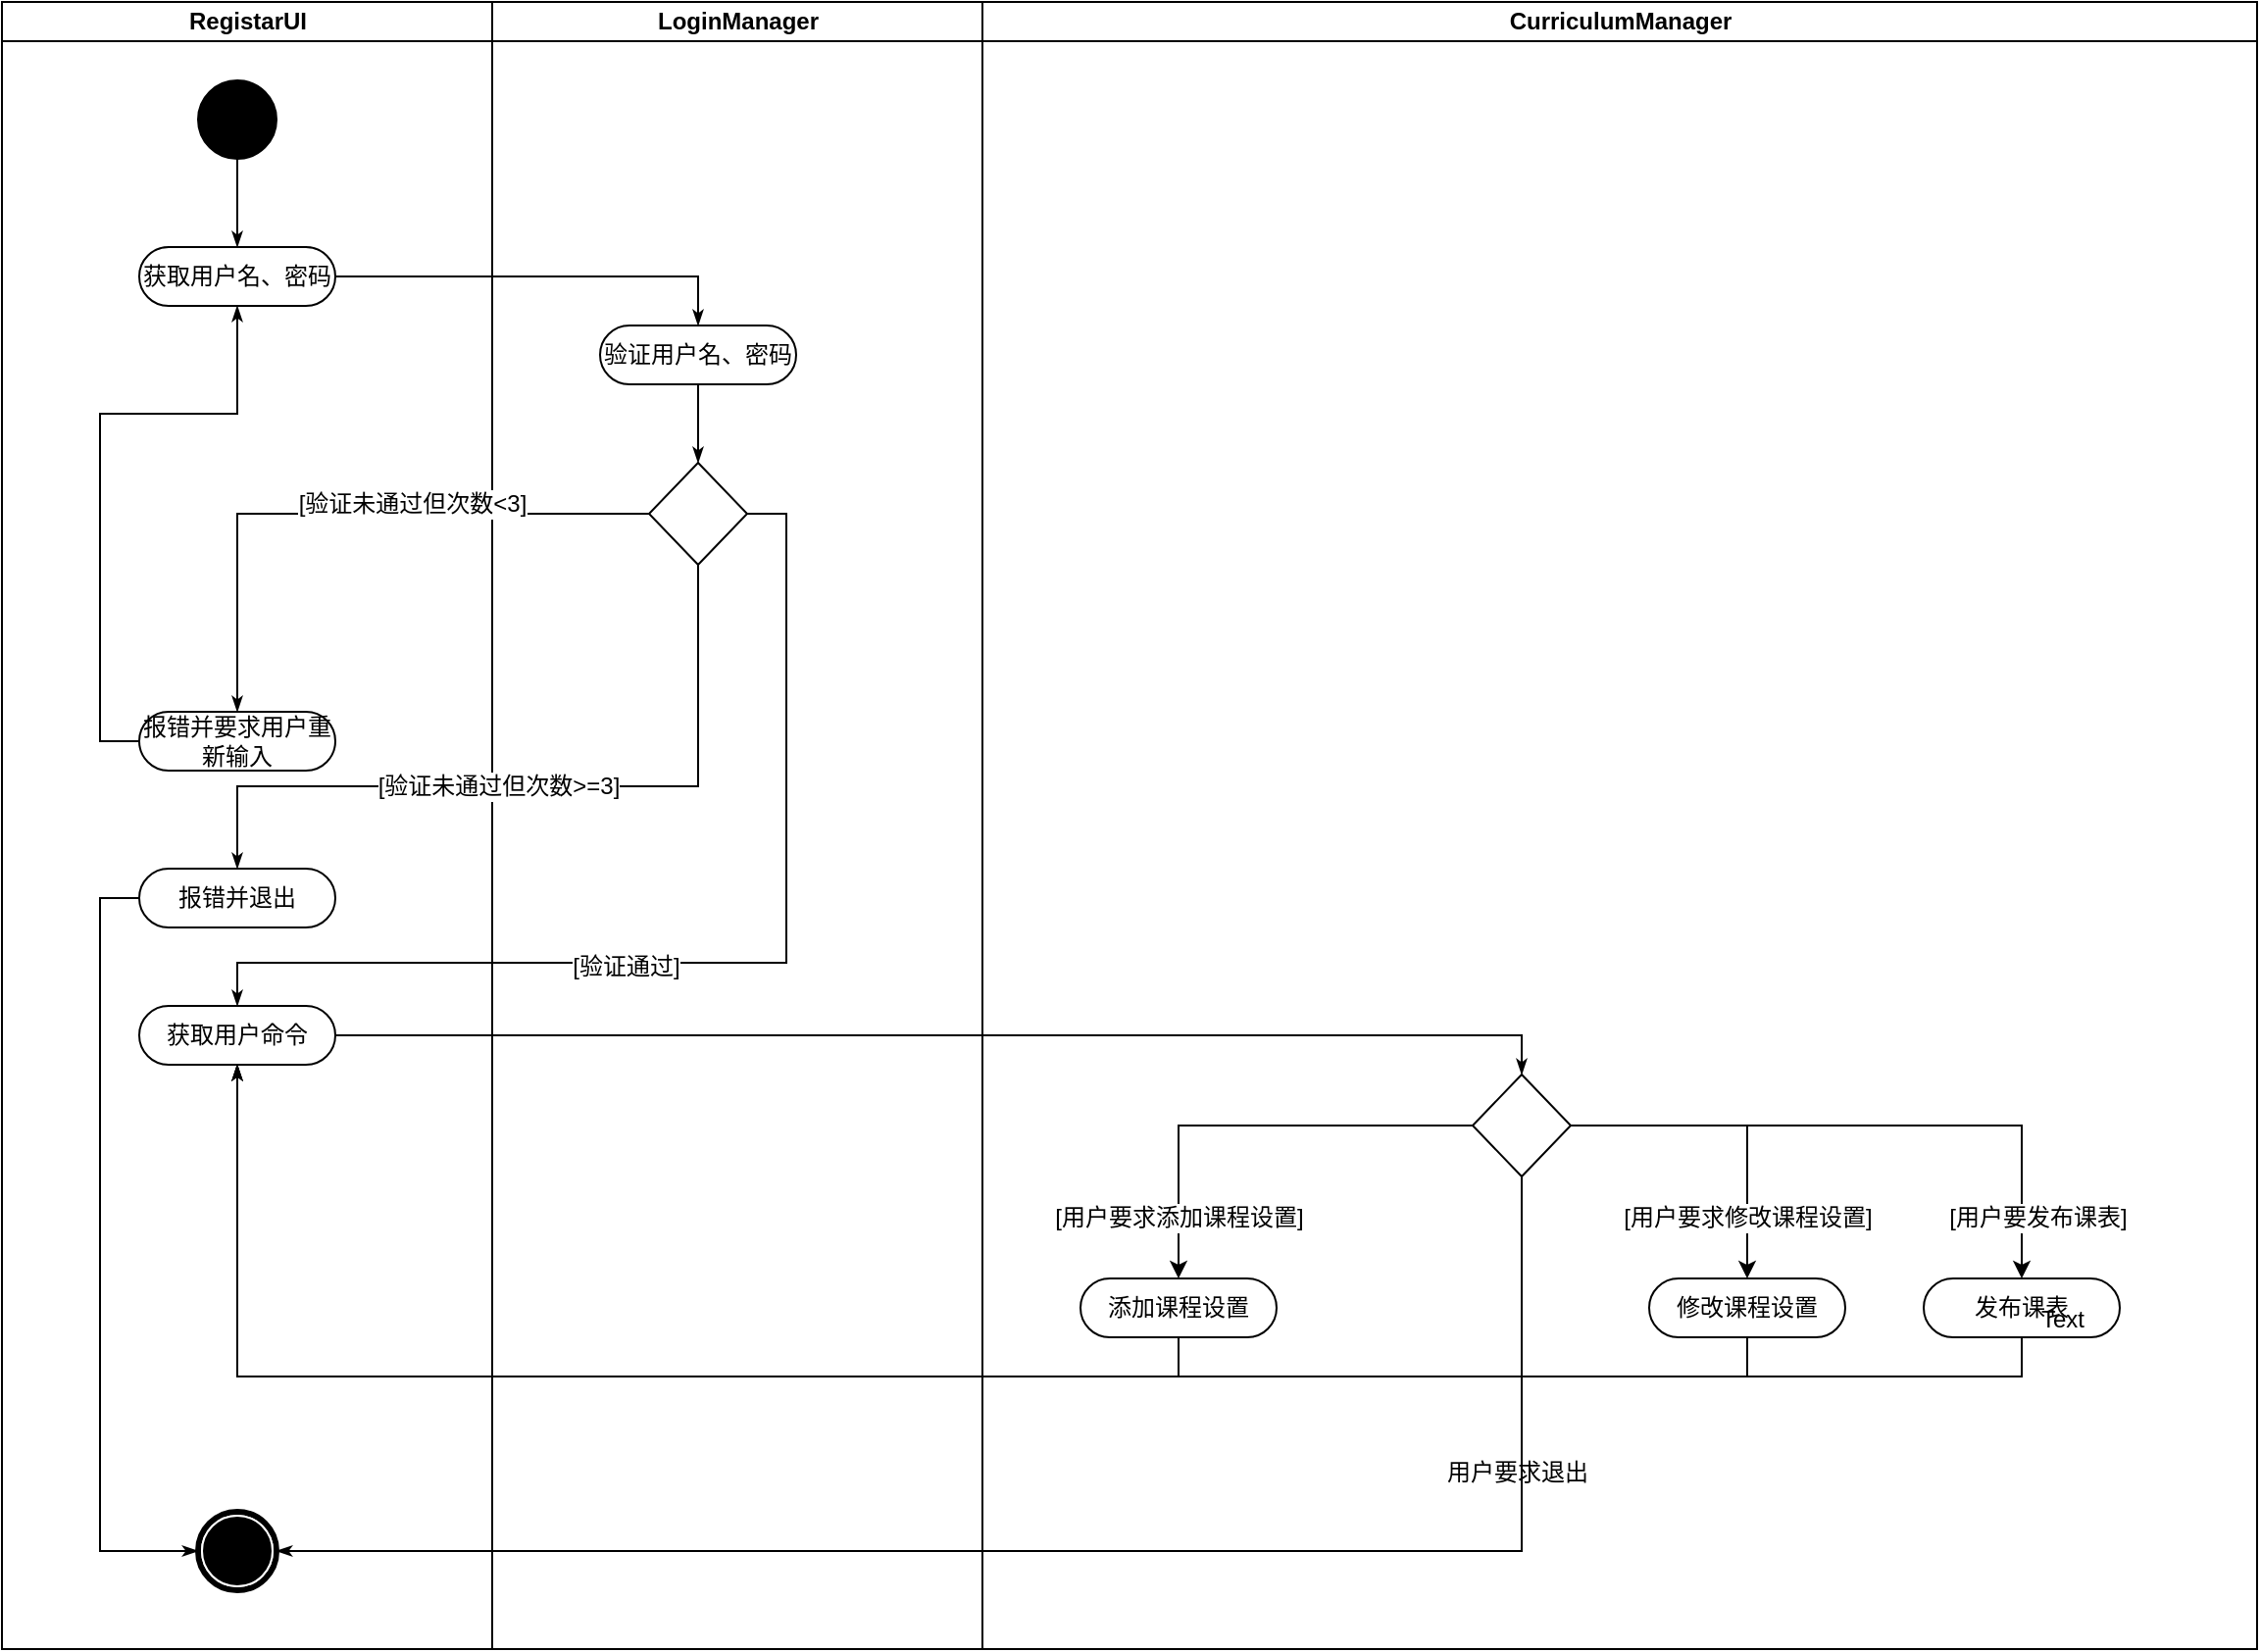 <mxfile version="11.0.1" type="device"><diagram name="Page-1" id="0783ab3e-0a74-02c8-0abd-f7b4e66b4bec"><mxGraphModel dx="1783" dy="983" grid="1" gridSize="10" guides="1" tooltips="1" connect="1" arrows="1" fold="1" page="1" pageScale="1" pageWidth="850" pageHeight="1100" background="#ffffff" math="0" shadow="0"><root><mxCell id="0"/><mxCell id="1" parent="0"/><mxCell id="M2b8BcaEe9uLKDVi1npe-7" value="CurriculumManager" style="swimlane;html=1;startSize=20;" vertex="1" parent="1"><mxGeometry x="540" y="40" width="650" height="840" as="geometry"/></mxCell><mxCell id="M2b8BcaEe9uLKDVi1npe-9" value="添加课程设置" style="rounded=1;whiteSpace=wrap;html=1;shadow=0;comic=0;labelBackgroundColor=none;strokeColor=#000000;strokeWidth=1;fillColor=#ffffff;fontFamily=Verdana;fontSize=12;fontColor=#000000;align=center;arcSize=50;" vertex="1" parent="M2b8BcaEe9uLKDVi1npe-7"><mxGeometry x="50" y="651" width="100" height="30" as="geometry"/></mxCell><mxCell id="M2b8BcaEe9uLKDVi1npe-20" value="修改课程设置" style="rounded=1;whiteSpace=wrap;html=1;shadow=0;comic=0;labelBackgroundColor=none;strokeColor=#000000;strokeWidth=1;fillColor=#ffffff;fontFamily=Verdana;fontSize=12;fontColor=#000000;align=center;arcSize=50;" vertex="1" parent="M2b8BcaEe9uLKDVi1npe-7"><mxGeometry x="340" y="651" width="100" height="30" as="geometry"/></mxCell><mxCell id="M2b8BcaEe9uLKDVi1npe-21" value="发布课表" style="rounded=1;whiteSpace=wrap;html=1;shadow=0;comic=0;labelBackgroundColor=none;strokeColor=#000000;strokeWidth=1;fillColor=#ffffff;fontFamily=Verdana;fontSize=12;fontColor=#000000;align=center;arcSize=50;" vertex="1" parent="M2b8BcaEe9uLKDVi1npe-7"><mxGeometry x="480" y="651" width="100" height="30" as="geometry"/></mxCell><mxCell id="M2b8BcaEe9uLKDVi1npe-34" value="" style="edgeStyle=orthogonalEdgeStyle;rounded=0;orthogonalLoop=1;jettySize=auto;html=1;exitX=1;exitY=0.5;exitDx=0;exitDy=0;" edge="1" parent="M2b8BcaEe9uLKDVi1npe-7" source="M2b8BcaEe9uLKDVi1npe-22" target="M2b8BcaEe9uLKDVi1npe-20"><mxGeometry relative="1" as="geometry"/></mxCell><mxCell id="M2b8BcaEe9uLKDVi1npe-37" value="[用户要求修改课程设置]" style="text;html=1;resizable=0;points=[];align=center;verticalAlign=middle;labelBackgroundColor=#ffffff;" vertex="1" connectable="0" parent="M2b8BcaEe9uLKDVi1npe-34"><mxGeometry x="-0.29" y="-1" relative="1" as="geometry"><mxPoint x="30" y="46" as="offset"/></mxGeometry></mxCell><mxCell id="M2b8BcaEe9uLKDVi1npe-22" value="" style="rhombus;whiteSpace=wrap;html=1;" vertex="1" parent="M2b8BcaEe9uLKDVi1npe-7"><mxGeometry x="250" y="547" width="50" height="52" as="geometry"/></mxCell><mxCell id="M2b8BcaEe9uLKDVi1npe-35" value="" style="edgeStyle=orthogonalEdgeStyle;rounded=0;orthogonalLoop=1;jettySize=auto;html=1;exitX=0;exitY=0.5;exitDx=0;exitDy=0;entryX=0.5;entryY=0;entryDx=0;entryDy=0;" edge="1" parent="M2b8BcaEe9uLKDVi1npe-7" source="M2b8BcaEe9uLKDVi1npe-22" target="M2b8BcaEe9uLKDVi1npe-9"><mxGeometry relative="1" as="geometry"><mxPoint x="285" y="609" as="sourcePoint"/><mxPoint x="285" y="661" as="targetPoint"/></mxGeometry></mxCell><mxCell id="M2b8BcaEe9uLKDVi1npe-39" value="[用户要求添加课程设置]" style="text;html=1;resizable=0;points=[];align=center;verticalAlign=middle;labelBackgroundColor=#ffffff;" vertex="1" connectable="0" parent="M2b8BcaEe9uLKDVi1npe-35"><mxGeometry x="0.298" y="22" relative="1" as="geometry"><mxPoint x="-2" y="25" as="offset"/></mxGeometry></mxCell><mxCell id="M2b8BcaEe9uLKDVi1npe-36" value="" style="edgeStyle=orthogonalEdgeStyle;rounded=0;orthogonalLoop=1;jettySize=auto;html=1;exitX=1;exitY=0.5;exitDx=0;exitDy=0;entryX=0.5;entryY=0;entryDx=0;entryDy=0;" edge="1" parent="M2b8BcaEe9uLKDVi1npe-7" source="M2b8BcaEe9uLKDVi1npe-22" target="M2b8BcaEe9uLKDVi1npe-21"><mxGeometry relative="1" as="geometry"><mxPoint x="295" y="619" as="sourcePoint"/><mxPoint x="295" y="671" as="targetPoint"/></mxGeometry></mxCell><mxCell id="M2b8BcaEe9uLKDVi1npe-38" value="[用户要发布课表]" style="text;html=1;resizable=0;points=[];align=center;verticalAlign=middle;labelBackgroundColor=#ffffff;" vertex="1" connectable="0" parent="M2b8BcaEe9uLKDVi1npe-36"><mxGeometry x="0.25" y="-20" relative="1" as="geometry"><mxPoint x="45" y="27" as="offset"/></mxGeometry></mxCell><mxCell id="M2b8BcaEe9uLKDVi1npe-50" value="用户要求退出" style="text;html=1;resizable=0;points=[];autosize=1;align=left;verticalAlign=top;spacingTop=-4;" vertex="1" parent="M2b8BcaEe9uLKDVi1npe-7"><mxGeometry x="235" y="740" width="90" height="20" as="geometry"/></mxCell><mxCell id="M2b8BcaEe9uLKDVi1npe-10" value="LoginManager" style="swimlane;html=1;startSize=20;" vertex="1" parent="1"><mxGeometry x="290" y="40" width="250" height="840" as="geometry"/></mxCell><mxCell id="M2b8BcaEe9uLKDVi1npe-11" value="验证用户名、密码" style="rounded=1;whiteSpace=wrap;html=1;shadow=0;comic=0;labelBackgroundColor=none;strokeColor=#000000;strokeWidth=1;fillColor=#ffffff;fontFamily=Verdana;fontSize=12;fontColor=#000000;align=center;arcSize=50;" vertex="1" parent="M2b8BcaEe9uLKDVi1npe-10"><mxGeometry x="55" y="165" width="100" height="30" as="geometry"/></mxCell><mxCell id="M2b8BcaEe9uLKDVi1npe-12" value="" style="rhombus;whiteSpace=wrap;html=1;" vertex="1" parent="M2b8BcaEe9uLKDVi1npe-10"><mxGeometry x="80" y="235" width="50" height="52" as="geometry"/></mxCell><mxCell id="M2b8BcaEe9uLKDVi1npe-24" style="edgeStyle=orthogonalEdgeStyle;rounded=0;html=1;labelBackgroundColor=none;startArrow=none;startFill=0;startSize=5;endArrow=classicThin;endFill=1;endSize=5;jettySize=auto;orthogonalLoop=1;strokeColor=#000000;strokeWidth=1;fontFamily=Verdana;fontSize=12;fontColor=#000000;exitX=0.5;exitY=1;exitDx=0;exitDy=0;entryX=0.5;entryY=0;entryDx=0;entryDy=0;" edge="1" parent="M2b8BcaEe9uLKDVi1npe-10" source="M2b8BcaEe9uLKDVi1npe-11" target="M2b8BcaEe9uLKDVi1npe-12"><mxGeometry relative="1" as="geometry"><mxPoint x="-110" y="100" as="sourcePoint"/><mxPoint x="-110" y="145" as="targetPoint"/></mxGeometry></mxCell><mxCell id="M2b8BcaEe9uLKDVi1npe-13" value="RegistarUI" style="swimlane;html=1;startSize=20;" vertex="1" parent="1"><mxGeometry x="40" y="40" width="250" height="840" as="geometry"/></mxCell><mxCell id="M2b8BcaEe9uLKDVi1npe-14" value="" style="ellipse;whiteSpace=wrap;html=1;rounded=0;shadow=0;comic=0;labelBackgroundColor=none;strokeColor=#000000;strokeWidth=1;fillColor=#000000;fontFamily=Verdana;fontSize=12;fontColor=#000000;align=center;" vertex="1" parent="M2b8BcaEe9uLKDVi1npe-13"><mxGeometry x="100" y="40" width="40" height="40" as="geometry"/></mxCell><mxCell id="M2b8BcaEe9uLKDVi1npe-15" value="获取用户名、密码" style="rounded=1;whiteSpace=wrap;html=1;shadow=0;comic=0;labelBackgroundColor=none;strokeColor=#000000;strokeWidth=1;fillColor=#ffffff;fontFamily=Verdana;fontSize=12;fontColor=#000000;align=center;arcSize=50;" vertex="1" parent="M2b8BcaEe9uLKDVi1npe-13"><mxGeometry x="70" y="125" width="100" height="30" as="geometry"/></mxCell><mxCell id="M2b8BcaEe9uLKDVi1npe-16" style="edgeStyle=orthogonalEdgeStyle;rounded=0;html=1;labelBackgroundColor=none;startArrow=none;startFill=0;startSize=5;endArrow=classicThin;endFill=1;endSize=5;jettySize=auto;orthogonalLoop=1;strokeColor=#000000;strokeWidth=1;fontFamily=Verdana;fontSize=12;fontColor=#000000;" edge="1" parent="M2b8BcaEe9uLKDVi1npe-13" source="M2b8BcaEe9uLKDVi1npe-14" target="M2b8BcaEe9uLKDVi1npe-15"><mxGeometry relative="1" as="geometry"/></mxCell><mxCell id="M2b8BcaEe9uLKDVi1npe-17" value="报错并要求用户重新输入" style="rounded=1;whiteSpace=wrap;html=1;shadow=0;comic=0;labelBackgroundColor=none;strokeColor=#000000;strokeWidth=1;fillColor=#ffffff;fontFamily=Verdana;fontSize=12;fontColor=#000000;align=center;arcSize=50;" vertex="1" parent="M2b8BcaEe9uLKDVi1npe-13"><mxGeometry x="70" y="362" width="100" height="30" as="geometry"/></mxCell><mxCell id="M2b8BcaEe9uLKDVi1npe-18" value="报错并退出" style="rounded=1;whiteSpace=wrap;html=1;shadow=0;comic=0;labelBackgroundColor=none;strokeColor=#000000;strokeWidth=1;fillColor=#ffffff;fontFamily=Verdana;fontSize=12;fontColor=#000000;align=center;arcSize=50;" vertex="1" parent="M2b8BcaEe9uLKDVi1npe-13"><mxGeometry x="70" y="442" width="100" height="30" as="geometry"/></mxCell><mxCell id="M2b8BcaEe9uLKDVi1npe-19" value="获取用户命令" style="rounded=1;whiteSpace=wrap;html=1;shadow=0;comic=0;labelBackgroundColor=none;strokeColor=#000000;strokeWidth=1;fillColor=#ffffff;fontFamily=Verdana;fontSize=12;fontColor=#000000;align=center;arcSize=50;" vertex="1" parent="M2b8BcaEe9uLKDVi1npe-13"><mxGeometry x="70" y="512" width="100" height="30" as="geometry"/></mxCell><mxCell id="M2b8BcaEe9uLKDVi1npe-8" value="" style="shape=mxgraph.bpmn.shape;html=1;verticalLabelPosition=bottom;labelBackgroundColor=#ffffff;verticalAlign=top;perimeter=ellipsePerimeter;outline=end;symbol=terminate;rounded=0;shadow=0;comic=0;strokeColor=#000000;strokeWidth=1;fillColor=#ffffff;fontFamily=Verdana;fontSize=12;fontColor=#000000;align=center;" vertex="1" parent="M2b8BcaEe9uLKDVi1npe-13"><mxGeometry x="100" y="770" width="40" height="40" as="geometry"/></mxCell><mxCell id="M2b8BcaEe9uLKDVi1npe-40" style="edgeStyle=orthogonalEdgeStyle;rounded=0;html=1;labelBackgroundColor=none;startArrow=none;startFill=0;startSize=5;endArrow=classicThin;endFill=1;endSize=5;jettySize=auto;orthogonalLoop=1;strokeColor=#000000;strokeWidth=1;fontFamily=Verdana;fontSize=12;fontColor=#000000;entryX=0.5;entryY=1;entryDx=0;entryDy=0;exitX=0;exitY=0.5;exitDx=0;exitDy=0;" edge="1" parent="M2b8BcaEe9uLKDVi1npe-13" source="M2b8BcaEe9uLKDVi1npe-17" target="M2b8BcaEe9uLKDVi1npe-15"><mxGeometry relative="1" as="geometry"><mxPoint x="180" y="150" as="sourcePoint"/><mxPoint x="365" y="175" as="targetPoint"/><Array as="points"><mxPoint x="50" y="377"/><mxPoint x="50" y="210"/><mxPoint x="120" y="210"/></Array></mxGeometry></mxCell><mxCell id="M2b8BcaEe9uLKDVi1npe-41" style="edgeStyle=orthogonalEdgeStyle;rounded=0;html=1;labelBackgroundColor=none;startArrow=none;startFill=0;startSize=5;endArrow=classicThin;endFill=1;endSize=5;jettySize=auto;orthogonalLoop=1;strokeColor=#000000;strokeWidth=1;fontFamily=Verdana;fontSize=12;fontColor=#000000;entryX=0;entryY=0.5;entryDx=0;entryDy=0;exitX=0;exitY=0.5;exitDx=0;exitDy=0;" edge="1" parent="M2b8BcaEe9uLKDVi1npe-13" source="M2b8BcaEe9uLKDVi1npe-18" target="M2b8BcaEe9uLKDVi1npe-8"><mxGeometry relative="1" as="geometry"><mxPoint x="190" y="160" as="sourcePoint"/><mxPoint x="375" y="185" as="targetPoint"/></mxGeometry></mxCell><mxCell id="M2b8BcaEe9uLKDVi1npe-23" style="edgeStyle=orthogonalEdgeStyle;rounded=0;html=1;labelBackgroundColor=none;startArrow=none;startFill=0;startSize=5;endArrow=classicThin;endFill=1;endSize=5;jettySize=auto;orthogonalLoop=1;strokeColor=#000000;strokeWidth=1;fontFamily=Verdana;fontSize=12;fontColor=#000000;entryX=0.5;entryY=0;entryDx=0;entryDy=0;exitX=1;exitY=0.5;exitDx=0;exitDy=0;" edge="1" parent="1" source="M2b8BcaEe9uLKDVi1npe-15" target="M2b8BcaEe9uLKDVi1npe-11"><mxGeometry relative="1" as="geometry"><mxPoint x="170" y="130" as="sourcePoint"/><mxPoint x="170" y="175" as="targetPoint"/></mxGeometry></mxCell><mxCell id="M2b8BcaEe9uLKDVi1npe-25" style="edgeStyle=orthogonalEdgeStyle;rounded=0;html=1;labelBackgroundColor=none;startArrow=none;startFill=0;startSize=5;endArrow=classicThin;endFill=1;endSize=5;jettySize=auto;orthogonalLoop=1;strokeColor=#000000;strokeWidth=1;fontFamily=Verdana;fontSize=12;fontColor=#000000;exitX=0.5;exitY=1;exitDx=0;exitDy=0;entryX=0.5;entryY=0;entryDx=0;entryDy=0;" edge="1" parent="1" source="M2b8BcaEe9uLKDVi1npe-12" target="M2b8BcaEe9uLKDVi1npe-18"><mxGeometry relative="1" as="geometry"><mxPoint x="450" y="310" as="sourcePoint"/><mxPoint x="420" y="470" as="targetPoint"/><Array as="points"><mxPoint x="395" y="440"/><mxPoint x="160" y="440"/></Array></mxGeometry></mxCell><mxCell id="M2b8BcaEe9uLKDVi1npe-28" value="[验证未通过但次数&amp;gt;=3]" style="text;html=1;resizable=0;points=[];align=center;verticalAlign=middle;labelBackgroundColor=#ffffff;" vertex="1" connectable="0" parent="M2b8BcaEe9uLKDVi1npe-25"><mxGeometry x="0.102" relative="1" as="geometry"><mxPoint as="offset"/></mxGeometry></mxCell><mxCell id="M2b8BcaEe9uLKDVi1npe-26" style="edgeStyle=orthogonalEdgeStyle;rounded=0;html=1;labelBackgroundColor=none;startArrow=none;startFill=0;startSize=5;endArrow=classicThin;endFill=1;endSize=5;jettySize=auto;orthogonalLoop=1;strokeColor=#000000;strokeWidth=1;fontFamily=Verdana;fontSize=12;fontColor=#000000;exitX=0;exitY=0.5;exitDx=0;exitDy=0;entryX=0.5;entryY=0;entryDx=0;entryDy=0;" edge="1" parent="1" source="M2b8BcaEe9uLKDVi1npe-12" target="M2b8BcaEe9uLKDVi1npe-17"><mxGeometry relative="1" as="geometry"><mxPoint x="415" y="255" as="sourcePoint"/><mxPoint x="415" y="295" as="targetPoint"/></mxGeometry></mxCell><mxCell id="M2b8BcaEe9uLKDVi1npe-29" value="[验证未通过但次数&amp;lt;3]" style="text;html=1;resizable=0;points=[];align=center;verticalAlign=middle;labelBackgroundColor=#ffffff;" vertex="1" connectable="0" parent="M2b8BcaEe9uLKDVi1npe-26"><mxGeometry x="-0.222" y="-5" relative="1" as="geometry"><mxPoint as="offset"/></mxGeometry></mxCell><mxCell id="M2b8BcaEe9uLKDVi1npe-27" style="edgeStyle=orthogonalEdgeStyle;rounded=0;html=1;labelBackgroundColor=none;startArrow=none;startFill=0;startSize=5;endArrow=classicThin;endFill=1;endSize=5;jettySize=auto;orthogonalLoop=1;strokeColor=#000000;strokeWidth=1;fontFamily=Verdana;fontSize=12;fontColor=#000000;exitX=1;exitY=0.5;exitDx=0;exitDy=0;entryX=0.5;entryY=0;entryDx=0;entryDy=0;" edge="1" parent="1" source="M2b8BcaEe9uLKDVi1npe-12" target="M2b8BcaEe9uLKDVi1npe-19"><mxGeometry relative="1" as="geometry"><mxPoint x="425" y="265" as="sourcePoint"/><mxPoint x="425" y="305" as="targetPoint"/><Array as="points"><mxPoint x="440" y="301"/><mxPoint x="440" y="530"/><mxPoint x="160" y="530"/></Array></mxGeometry></mxCell><mxCell id="M2b8BcaEe9uLKDVi1npe-30" value="[验证通过]" style="text;html=1;resizable=0;points=[];align=center;verticalAlign=middle;labelBackgroundColor=#ffffff;" vertex="1" connectable="0" parent="M2b8BcaEe9uLKDVi1npe-27"><mxGeometry x="0.201" y="2" relative="1" as="geometry"><mxPoint as="offset"/></mxGeometry></mxCell><mxCell id="M2b8BcaEe9uLKDVi1npe-32" style="edgeStyle=orthogonalEdgeStyle;rounded=0;html=1;labelBackgroundColor=none;startArrow=none;startFill=0;startSize=5;endArrow=classicThin;endFill=1;endSize=5;jettySize=auto;orthogonalLoop=1;strokeColor=#000000;strokeWidth=1;fontFamily=Verdana;fontSize=12;fontColor=#000000;entryX=0.5;entryY=0;entryDx=0;entryDy=0;exitX=1;exitY=0.5;exitDx=0;exitDy=0;" edge="1" parent="1" source="M2b8BcaEe9uLKDVi1npe-19" target="M2b8BcaEe9uLKDVi1npe-22"><mxGeometry relative="1" as="geometry"><mxPoint x="220" y="190" as="sourcePoint"/><mxPoint x="405" y="215" as="targetPoint"/></mxGeometry></mxCell><mxCell id="M2b8BcaEe9uLKDVi1npe-43" style="edgeStyle=orthogonalEdgeStyle;rounded=0;html=1;labelBackgroundColor=none;startArrow=none;startFill=0;startSize=5;endArrow=classicThin;endFill=1;endSize=5;jettySize=auto;orthogonalLoop=1;strokeColor=#000000;strokeWidth=1;fontFamily=Verdana;fontSize=12;fontColor=#000000;entryX=0.5;entryY=1;entryDx=0;entryDy=0;exitX=0.5;exitY=1;exitDx=0;exitDy=0;" edge="1" parent="1" source="M2b8BcaEe9uLKDVi1npe-9" target="M2b8BcaEe9uLKDVi1npe-19"><mxGeometry relative="1" as="geometry"><mxPoint x="322.5" y="706" as="sourcePoint"/><mxPoint x="507.5" y="731" as="targetPoint"/></mxGeometry></mxCell><mxCell id="M2b8BcaEe9uLKDVi1npe-44" style="edgeStyle=orthogonalEdgeStyle;rounded=0;html=1;labelBackgroundColor=none;startArrow=none;startFill=0;startSize=5;endArrow=classicThin;endFill=1;endSize=5;jettySize=auto;orthogonalLoop=1;strokeColor=#000000;strokeWidth=1;fontFamily=Verdana;fontSize=12;fontColor=#000000;entryX=0.5;entryY=1;entryDx=0;entryDy=0;exitX=0.5;exitY=1;exitDx=0;exitDy=0;" edge="1" parent="1" source="M2b8BcaEe9uLKDVi1npe-20" target="M2b8BcaEe9uLKDVi1npe-19"><mxGeometry relative="1" as="geometry"><mxPoint x="332.5" y="716" as="sourcePoint"/><mxPoint x="517.5" y="741" as="targetPoint"/></mxGeometry></mxCell><mxCell id="M2b8BcaEe9uLKDVi1npe-45" style="edgeStyle=orthogonalEdgeStyle;rounded=0;html=1;labelBackgroundColor=none;startArrow=none;startFill=0;startSize=5;endArrow=classicThin;endFill=1;endSize=5;jettySize=auto;orthogonalLoop=1;strokeColor=#000000;strokeWidth=1;fontFamily=Verdana;fontSize=12;fontColor=#000000;entryX=0.5;entryY=1;entryDx=0;entryDy=0;exitX=0.5;exitY=1;exitDx=0;exitDy=0;" edge="1" parent="1" source="M2b8BcaEe9uLKDVi1npe-21" target="M2b8BcaEe9uLKDVi1npe-19"><mxGeometry relative="1" as="geometry"><mxPoint x="342.5" y="726" as="sourcePoint"/><mxPoint x="527.5" y="751" as="targetPoint"/></mxGeometry></mxCell><mxCell id="M2b8BcaEe9uLKDVi1npe-46" value="Text" style="text;html=1;resizable=0;points=[];autosize=1;align=left;verticalAlign=top;spacingTop=-4;" vertex="1" parent="1"><mxGeometry x="1078" y="702" width="40" height="20" as="geometry"/></mxCell><mxCell id="M2b8BcaEe9uLKDVi1npe-49" style="edgeStyle=orthogonalEdgeStyle;rounded=0;html=1;labelBackgroundColor=none;startArrow=none;startFill=0;startSize=5;endArrow=classicThin;endFill=1;endSize=5;jettySize=auto;orthogonalLoop=1;strokeColor=#000000;strokeWidth=1;fontFamily=Verdana;fontSize=12;fontColor=#000000;exitX=0.5;exitY=1;exitDx=0;exitDy=0;entryX=1;entryY=0.5;entryDx=0;entryDy=0;" edge="1" parent="1" source="M2b8BcaEe9uLKDVi1npe-22" target="M2b8BcaEe9uLKDVi1npe-8"><mxGeometry relative="1" as="geometry"><mxPoint x="352.5" y="736" as="sourcePoint"/><mxPoint x="380" y="790" as="targetPoint"/></mxGeometry></mxCell></root></mxGraphModel></diagram></mxfile>